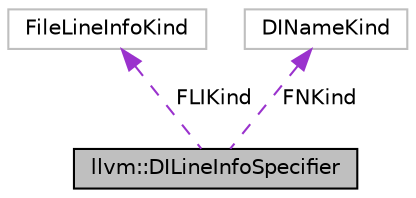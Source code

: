 digraph "llvm::DILineInfoSpecifier"
{
 // LATEX_PDF_SIZE
  bgcolor="transparent";
  edge [fontname="Helvetica",fontsize="10",labelfontname="Helvetica",labelfontsize="10"];
  node [fontname="Helvetica",fontsize="10",shape=record];
  Node1 [label="llvm::DILineInfoSpecifier",height=0.2,width=0.4,color="black", fillcolor="grey75", style="filled", fontcolor="black",tooltip="Controls which fields of DILineInfo container should be filled with data."];
  Node2 -> Node1 [dir="back",color="darkorchid3",fontsize="10",style="dashed",label=" FLIKind" ,fontname="Helvetica"];
  Node2 [label="FileLineInfoKind",height=0.2,width=0.4,color="grey75",tooltip=" "];
  Node3 -> Node1 [dir="back",color="darkorchid3",fontsize="10",style="dashed",label=" FNKind" ,fontname="Helvetica"];
  Node3 [label="DINameKind",height=0.2,width=0.4,color="grey75",tooltip=" "];
}
